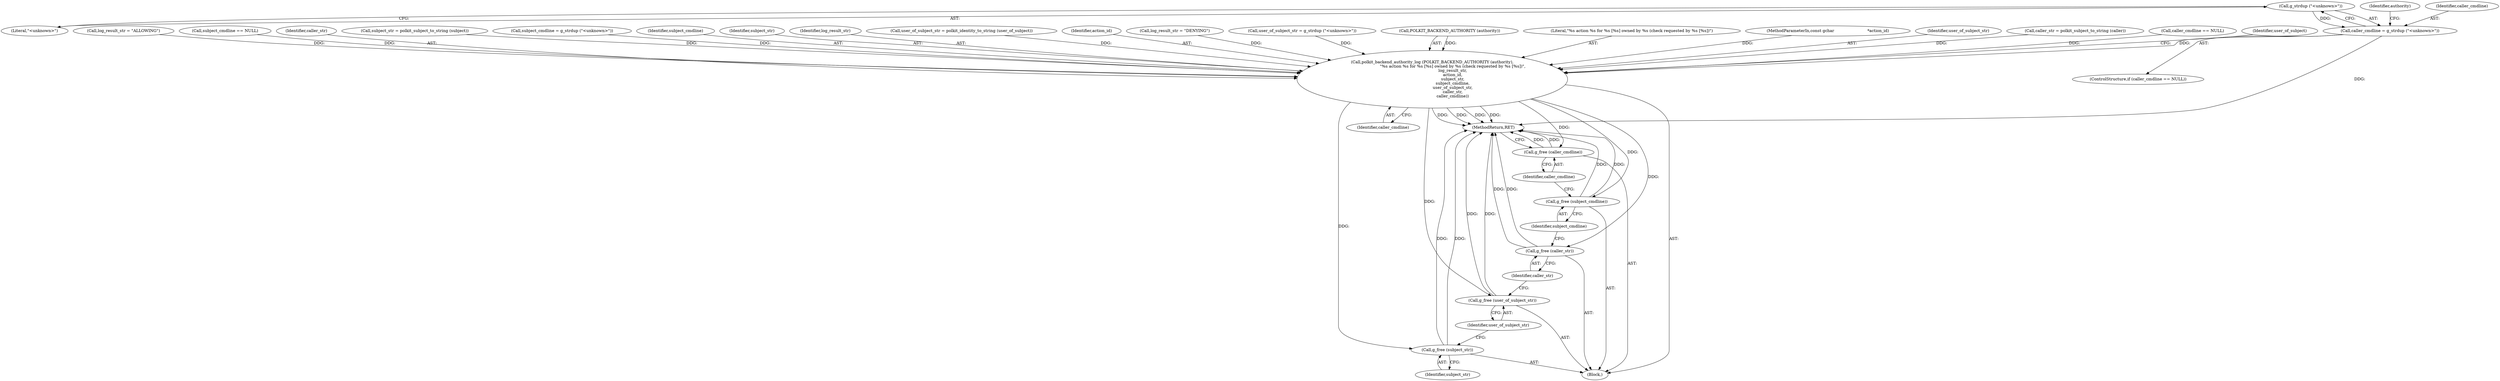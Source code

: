 digraph "0_polkit_bc7ffad53643a9c80231fc41f5582d6a8931c32c@API" {
"1000179" [label="(Call,g_strdup (\"<unknown>\"))"];
"1000177" [label="(Call,caller_cmdline = g_strdup (\"<unknown>\"))"];
"1000181" [label="(Call,polkit_backend_authority_log (POLKIT_BACKEND_AUTHORITY (authority),\n                                \"%s action %s for %s [%s] owned by %s (check requested by %s [%s])\",\n                                log_result_str,\n                                action_id,\n                                subject_str,\n                                subject_cmdline,\n                                user_of_subject_str,\n                                caller_str,\n                                caller_cmdline))"];
"1000198" [label="(Call,g_free (subject_str))"];
"1000200" [label="(Call,g_free (user_of_subject_str))"];
"1000202" [label="(Call,g_free (caller_str))"];
"1000204" [label="(Call,g_free (subject_cmdline))"];
"1000206" [label="(Call,g_free (caller_cmdline))"];
"1000183" [label="(Identifier,authority)"];
"1000173" [label="(ControlStructure,if (caller_cmdline == NULL))"];
"1000179" [label="(Call,g_strdup (\"<unknown>\"))"];
"1000203" [label="(Identifier,caller_str)"];
"1000102" [label="(MethodParameterIn,const gchar                          *action_id)"];
"1000189" [label="(Identifier,user_of_subject_str)"];
"1000201" [label="(Identifier,user_of_subject_str)"];
"1000191" [label="(Identifier,caller_cmdline)"];
"1000153" [label="(Call,caller_str = polkit_subject_to_string (caller))"];
"1000106" [label="(Block,)"];
"1000174" [label="(Call,caller_cmdline == NULL)"];
"1000194" [label="(Identifier,user_of_subject)"];
"1000198" [label="(Call,g_free (subject_str))"];
"1000125" [label="(Call,log_result_str = \"ALLOWING\")"];
"1000162" [label="(Call,subject_cmdline == NULL)"];
"1000190" [label="(Identifier,caller_str)"];
"1000136" [label="(Call,subject_str = polkit_subject_to_string (subject))"];
"1000181" [label="(Call,polkit_backend_authority_log (POLKIT_BACKEND_AUTHORITY (authority),\n                                \"%s action %s for %s [%s] owned by %s (check requested by %s [%s])\",\n                                log_result_str,\n                                action_id,\n                                subject_str,\n                                subject_cmdline,\n                                user_of_subject_str,\n                                caller_str,\n                                caller_cmdline))"];
"1000165" [label="(Call,subject_cmdline = g_strdup (\"<unknown>\"))"];
"1000188" [label="(Identifier,subject_cmdline)"];
"1000206" [label="(Call,g_free (caller_cmdline))"];
"1000187" [label="(Identifier,subject_str)"];
"1000185" [label="(Identifier,log_result_str)"];
"1000200" [label="(Call,g_free (user_of_subject_str))"];
"1000177" [label="(Call,caller_cmdline = g_strdup (\"<unknown>\"))"];
"1000202" [label="(Call,g_free (caller_str))"];
"1000144" [label="(Call,user_of_subject_str = polkit_identity_to_string (user_of_subject))"];
"1000186" [label="(Identifier,action_id)"];
"1000180" [label="(Literal,\"<unknown>\")"];
"1000119" [label="(Call,log_result_str = \"DENYING\")"];
"1000149" [label="(Call,user_of_subject_str = g_strdup (\"<unknown>\"))"];
"1000178" [label="(Identifier,caller_cmdline)"];
"1000205" [label="(Identifier,subject_cmdline)"];
"1000208" [label="(MethodReturn,RET)"];
"1000199" [label="(Identifier,subject_str)"];
"1000204" [label="(Call,g_free (subject_cmdline))"];
"1000182" [label="(Call,POLKIT_BACKEND_AUTHORITY (authority))"];
"1000207" [label="(Identifier,caller_cmdline)"];
"1000184" [label="(Literal,\"%s action %s for %s [%s] owned by %s (check requested by %s [%s])\")"];
"1000179" -> "1000177"  [label="AST: "];
"1000179" -> "1000180"  [label="CFG: "];
"1000180" -> "1000179"  [label="AST: "];
"1000177" -> "1000179"  [label="CFG: "];
"1000179" -> "1000177"  [label="DDG: "];
"1000177" -> "1000173"  [label="AST: "];
"1000178" -> "1000177"  [label="AST: "];
"1000183" -> "1000177"  [label="CFG: "];
"1000177" -> "1000208"  [label="DDG: "];
"1000177" -> "1000181"  [label="DDG: "];
"1000181" -> "1000106"  [label="AST: "];
"1000181" -> "1000191"  [label="CFG: "];
"1000182" -> "1000181"  [label="AST: "];
"1000184" -> "1000181"  [label="AST: "];
"1000185" -> "1000181"  [label="AST: "];
"1000186" -> "1000181"  [label="AST: "];
"1000187" -> "1000181"  [label="AST: "];
"1000188" -> "1000181"  [label="AST: "];
"1000189" -> "1000181"  [label="AST: "];
"1000190" -> "1000181"  [label="AST: "];
"1000191" -> "1000181"  [label="AST: "];
"1000194" -> "1000181"  [label="CFG: "];
"1000181" -> "1000208"  [label="DDG: "];
"1000181" -> "1000208"  [label="DDG: "];
"1000181" -> "1000208"  [label="DDG: "];
"1000181" -> "1000208"  [label="DDG: "];
"1000182" -> "1000181"  [label="DDG: "];
"1000125" -> "1000181"  [label="DDG: "];
"1000119" -> "1000181"  [label="DDG: "];
"1000102" -> "1000181"  [label="DDG: "];
"1000136" -> "1000181"  [label="DDG: "];
"1000165" -> "1000181"  [label="DDG: "];
"1000162" -> "1000181"  [label="DDG: "];
"1000144" -> "1000181"  [label="DDG: "];
"1000149" -> "1000181"  [label="DDG: "];
"1000153" -> "1000181"  [label="DDG: "];
"1000174" -> "1000181"  [label="DDG: "];
"1000181" -> "1000198"  [label="DDG: "];
"1000181" -> "1000200"  [label="DDG: "];
"1000181" -> "1000202"  [label="DDG: "];
"1000181" -> "1000204"  [label="DDG: "];
"1000181" -> "1000206"  [label="DDG: "];
"1000198" -> "1000106"  [label="AST: "];
"1000198" -> "1000199"  [label="CFG: "];
"1000199" -> "1000198"  [label="AST: "];
"1000201" -> "1000198"  [label="CFG: "];
"1000198" -> "1000208"  [label="DDG: "];
"1000198" -> "1000208"  [label="DDG: "];
"1000200" -> "1000106"  [label="AST: "];
"1000200" -> "1000201"  [label="CFG: "];
"1000201" -> "1000200"  [label="AST: "];
"1000203" -> "1000200"  [label="CFG: "];
"1000200" -> "1000208"  [label="DDG: "];
"1000200" -> "1000208"  [label="DDG: "];
"1000202" -> "1000106"  [label="AST: "];
"1000202" -> "1000203"  [label="CFG: "];
"1000203" -> "1000202"  [label="AST: "];
"1000205" -> "1000202"  [label="CFG: "];
"1000202" -> "1000208"  [label="DDG: "];
"1000202" -> "1000208"  [label="DDG: "];
"1000204" -> "1000106"  [label="AST: "];
"1000204" -> "1000205"  [label="CFG: "];
"1000205" -> "1000204"  [label="AST: "];
"1000207" -> "1000204"  [label="CFG: "];
"1000204" -> "1000208"  [label="DDG: "];
"1000204" -> "1000208"  [label="DDG: "];
"1000206" -> "1000106"  [label="AST: "];
"1000206" -> "1000207"  [label="CFG: "];
"1000207" -> "1000206"  [label="AST: "];
"1000208" -> "1000206"  [label="CFG: "];
"1000206" -> "1000208"  [label="DDG: "];
"1000206" -> "1000208"  [label="DDG: "];
}
